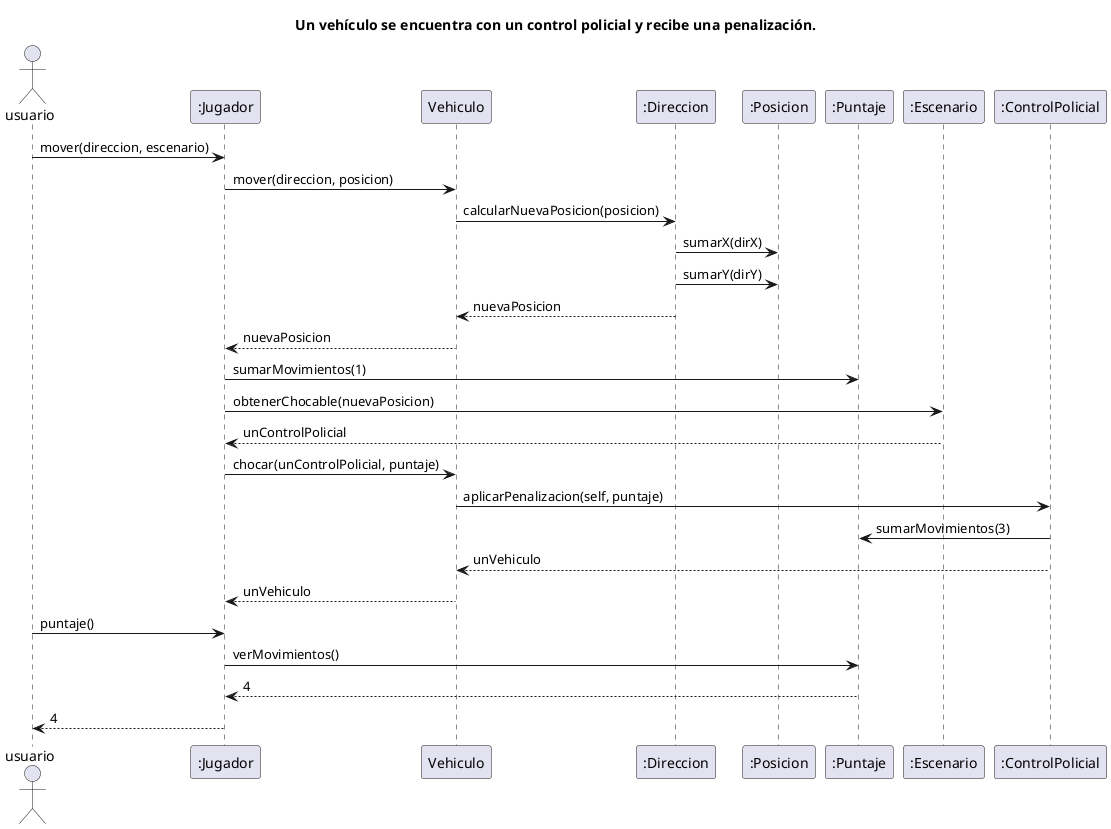 @startuml
title Un vehículo se encuentra con un control policial y recibe una penalización.
Actor usuario

"usuario" -> ":Jugador": mover(direccion, escenario)
":Jugador" -> "Vehiculo": mover(direccion, posicion)
"Vehiculo" -> ":Direccion": calcularNuevaPosicion(posicion)
":Direccion" -> ":Posicion": sumarX(dirX)
":Direccion" -> ":Posicion": sumarY(dirY)
":Direccion" --> "Vehiculo": nuevaPosicion
"Vehiculo" --> ":Jugador": nuevaPosicion
":Jugador" -> ":Puntaje": sumarMovimientos(1)
":Jugador" -> ":Escenario": obtenerChocable(nuevaPosicion)
":Escenario" --> ":Jugador": unControlPolicial
":Jugador" -> "Vehiculo": chocar(unControlPolicial, puntaje)
"Vehiculo" -> ":ControlPolicial": aplicarPenalizacion(self, puntaje)
":ControlPolicial" -> ":Puntaje" : sumarMovimientos(3)
":ControlPolicial" --> "Vehiculo" : unVehiculo
"Vehiculo" --> ":Jugador" : unVehiculo

"usuario" -> ":Jugador": puntaje()
":Jugador" -> ":Puntaje": verMovimientos()
return 4
":Jugador" --> "usuario" : 4

@enduml